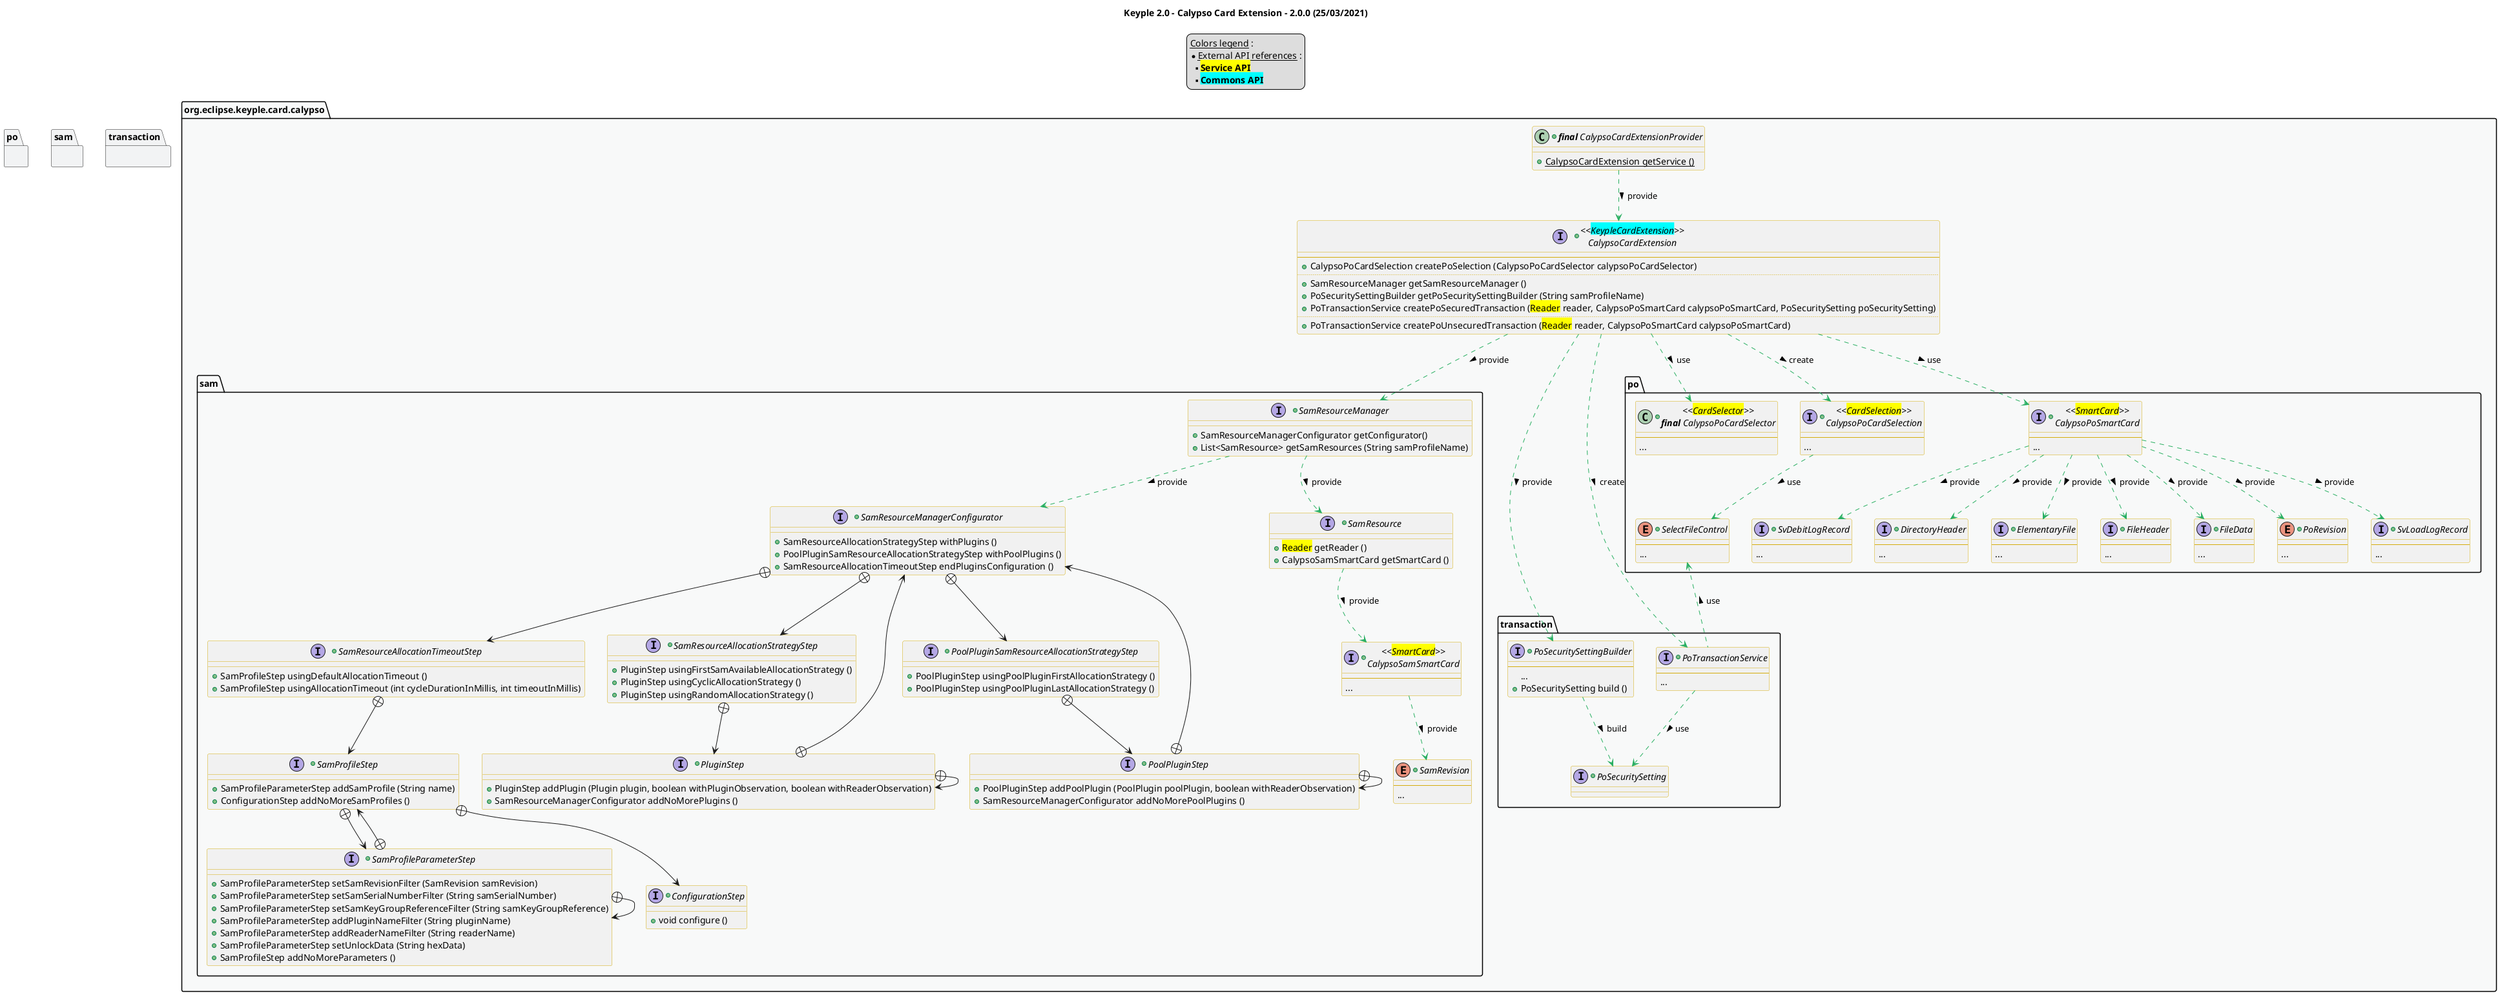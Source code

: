 @startuml
title
    Keyple 2.0 - Calypso Card Extension - 2.0.0 (25/03/2021)
end title

' == THEME ==

'Couleurs issues de : https://htmlcolorcodes.com/fr/tableau-de-couleur/tableau-de-couleur-design-plat/
!define C_GREY1 F8F9F9
!define C_GREY2 F2F3F4
!define C_GREY3 E5E7E9
!define C_GREY4 D7DBDD
!define C_GREY5 CACFD2
!define C_GREY6 BDC3C7
!define C_LINK 3498DB
!define C_USE 27AE60

skinparam Shadowing false
skinparam ClassFontStyle italic
skinparam ClassBorderColor #D4AC0D
skinparam stereotypeABorderColor #A9DCDF
skinparam stereotypeIBorderColor #B4A7E5
skinparam stereotypeCBorderColor #ADD1B2
skinparam stereotypeEBorderColor #EB93DF
' Red
skinparam ClassBackgroundColor<<red>> #FDEDEC
skinparam ClassBorderColor<<red>> #E74C3C
hide <<red>> stereotype
' Purple
skinparam ClassBackgroundColor<<purple>> #F4ECF7
skinparam ClassBorderColor<<purple>> #8E44AD
hide <<purple>> stereotype
' blue
skinparam ClassBackgroundColor<<blue>> #EBF5FB
skinparam ClassBorderColor<<blue>> #3498DB
hide <<blue>> stereotype
' Green
skinparam ClassBackgroundColor<<green>> #E9F7EF
skinparam ClassBorderColor<<green>> #27AE60
hide <<green>> stereotype
' Grey
skinparam ClassBackgroundColor<<grey>> #EAECEE
skinparam ClassBorderColor<<grey>> #2C3E50
hide <<grey>> stereotype

' == CONTENT ==

legend top
    __Colors legend__ :
    * __External API references__ :
    ** <back:yellow>**Service API**</back>
    ** <back:cyan>**Commons API**</back>
end legend

package "org.eclipse.keyple.card.calypso" as calypso {
    +class "**final** CalypsoCardExtensionProvider" as CalypsoCardExtensionProvider {
        +{static} CalypsoCardExtension getService ()
    }
    +interface "<<<back:cyan>KeypleCardExtension</back>>>\nCalypsoCardExtension" as CalypsoCardExtension {
        --
        +CalypsoPoCardSelection createPoSelection (CalypsoPoCardSelector calypsoPoCardSelector)
        ..
        +SamResourceManager getSamResourceManager ()
        +PoSecuritySettingBuilder getPoSecuritySettingBuilder (String samProfileName)
        +PoTransactionService createPoSecuredTransaction (<back:yellow>Reader</back> reader, CalypsoPoSmartCard calypsoPoSmartCard, PoSecuritySetting poSecuritySetting)
        ..
        +PoTransactionService createPoUnsecuredTransaction (<back:yellow>Reader</back> reader, CalypsoPoSmartCard calypsoPoSmartCard)
    }
    package po {
        +class "<<<back:yellow>CardSelector</back>>>\n**final** CalypsoPoCardSelector" as CalypsoPoCardSelector {
            --
            ...
        }
        +interface "<<<back:yellow>CardSelection</back>>>\nCalypsoPoCardSelection" as CalypsoPoCardSelection {
            --
            ...
        }
        +enum SelectFileControl {
            --
            ...
        }
        +interface "<<<back:yellow>SmartCard</back>>>\nCalypsoPoSmartCard" as CalypsoPoSmartCard {
            --
            ...
        }
        +interface DirectoryHeader {
            --
            ...
        }
        +interface ElementaryFile {
            --
            ...
        }
        +interface FileHeader {
            --
            ...
        }
        +interface FileData {
            --
            ...
        }
        +enum PoRevision {
            --
            ...
        }
        +interface SvLoadLogRecord {
            --
            ...
        }
        +interface SvDebitLogRecord {
            --
            ...
        }
    }
    package sam {
        +interface "<<<back:yellow>SmartCard</back>>>\nCalypsoSamSmartCard" as CalypsoSamSmartCard {
            --
            ...
        }

        +interface SamResourceManagerConfigurator {
            +SamResourceAllocationStrategyStep withPlugins ()
            +PoolPluginSamResourceAllocationStrategyStep withPoolPlugins ()
            +SamResourceAllocationTimeoutStep endPluginsConfiguration ()
        }

        +interface SamResourceAllocationStrategyStep {
            +PluginStep usingFirstSamAvailableAllocationStrategy ()
            +PluginStep usingCyclicAllocationStrategy ()
            +PluginStep usingRandomAllocationStrategy ()
        }
        +interface PluginStep {
            +PluginStep addPlugin (Plugin plugin, boolean withPluginObservation, boolean withReaderObservation)
            +SamResourceManagerConfigurator addNoMorePlugins ()
        }

        +interface PoolPluginSamResourceAllocationStrategyStep {
            +PoolPluginStep usingPoolPluginFirstAllocationStrategy ()
            +PoolPluginStep usingPoolPluginLastAllocationStrategy ()
        }
        +interface PoolPluginStep {
            +PoolPluginStep addPoolPlugin (PoolPlugin poolPlugin, boolean withReaderObservation)
            +SamResourceManagerConfigurator addNoMorePoolPlugins ()
        }

        +interface SamResourceAllocationTimeoutStep {
            +SamProfileStep usingDefaultAllocationTimeout ()
            +SamProfileStep usingAllocationTimeout (int cycleDurationInMillis, int timeoutInMillis)
        }

        +interface SamProfileStep {
            +SamProfileParameterStep addSamProfile (String name)
            +ConfigurationStep addNoMoreSamProfiles ()
        }
        +interface SamProfileParameterStep {
            +SamProfileParameterStep setSamRevisionFilter (SamRevision samRevision)
            +SamProfileParameterStep setSamSerialNumberFilter (String samSerialNumber)
            +SamProfileParameterStep setSamKeyGroupReferenceFilter (String samKeyGroupReference)
            +SamProfileParameterStep addPluginNameFilter (String pluginName)
            +SamProfileParameterStep addReaderNameFilter (String readerName)
            +SamProfileParameterStep setUnlockData (String hexData)
            +SamProfileStep addNoMoreParameters ()
        }

        +interface ConfigurationStep {
            +void configure ()
        }

        '+class SamProfile {
        '    +String name
        '    +SamRevision samRevision
        '    +String serialNumber
        '    +String keyGroupReference
        '    +List<String> pluginsNames
        '    +List<String> readersNames
        '}
        '+class Manager {
        '    +Map<String, SamProfile> samProfileByName
        '    +Map<SamProfile, List<SamResource>> samResourcesBySamProfile
        '    +Set<SamResource> busySamResources
        '    +SamResource allocateSamResource (String samProfileName)
        '    +void releaseSamResource (SamResource samResource)
        '}

        +interface SamResourceManager {
            +SamResourceManagerConfigurator getConfigurator()
            +List<SamResource> getSamResources (String samProfileName)
        }
        +interface SamResource {
            +<back:yellow>Reader</back> getReader ()
            +CalypsoSamSmartCard getSmartCard ()
        }
        +enum SamRevision {
            --
            ...
        }
    }
    package transaction {
        +interface PoTransactionService {
            --
            ...
        }
        +interface PoSecuritySettingBuilder {
            --
            ...
            +PoSecuritySetting build ()
        }
        +interface PoSecuritySetting {
        }
    }
}

' Associations

CalypsoCardExtensionProvider ..> CalypsoCardExtension #C_USE : provide >

CalypsoCardExtension ..> SamResourceManager #C_USE : provide >
CalypsoCardExtension ..> PoSecuritySettingBuilder #C_USE : provide >
CalypsoCardExtension ..> CalypsoPoCardSelection #C_USE : create >
CalypsoCardExtension ..> CalypsoPoCardSelector #C_USE : use >
CalypsoCardExtension ..> CalypsoPoSmartCard #C_USE : use >
CalypsoCardExtension ..> PoTransactionService #C_USE : create >

PoSecuritySettingBuilder ..> PoSecuritySetting #C_USE : build >

PoTransactionService ..> PoSecuritySetting #C_USE : use >
PoTransactionService .up.> SelectFileControl #C_USE : use >

SamResourceManager ..> SamResource #C_USE : provide >
SamResourceManager ..> SamResourceManagerConfigurator #C_USE : provide >

SamResource ..> CalypsoSamSmartCard #C_USE : provide >

CalypsoSamSmartCard ..> SamRevision #C_USE : provide >

CalypsoPoCardSelection ..> SelectFileControl #C_USE : use >

CalypsoPoSmartCard ..> DirectoryHeader #C_USE : provide >
CalypsoPoSmartCard ..> ElementaryFile #C_USE : provide >
CalypsoPoSmartCard ..> FileHeader #C_USE : provide >
CalypsoPoSmartCard ..> FileData #C_USE : provide >
CalypsoPoSmartCard ..> PoRevision #C_USE : provide >
CalypsoPoSmartCard ..> SvLoadLogRecord #C_USE : provide >
CalypsoPoSmartCard ..> SvDebitLogRecord #C_USE : provide >


SamResourceManagerConfigurator +--> SamResourceAllocationStrategyStep
SamResourceManagerConfigurator +--> PoolPluginSamResourceAllocationStrategyStep
SamResourceManagerConfigurator +--> SamResourceAllocationTimeoutStep

SamResourceAllocationStrategyStep +--> PluginStep

PluginStep +--> PluginStep
PluginStep +-up-> SamResourceManagerConfigurator

PoolPluginSamResourceAllocationStrategyStep +--> PoolPluginStep

PoolPluginStep +--> PoolPluginStep
PoolPluginStep +-up-> SamResourceManagerConfigurator

SamResourceAllocationTimeoutStep +--> SamProfileStep

SamProfileStep +--> SamProfileParameterStep
SamProfileStep +--> ConfigurationStep

SamProfileParameterStep +--> SamProfileParameterStep
SamProfileParameterStep +-up-> SamProfileStep

' == LAYOUT ==

'PoRevision -[hidden]- SamResourceManagerBuilder

' == STYLE ==

package calypso #C_GREY1 {}
package po #C_GREY2 {}
package sam #C_GREY2 {}
package transaction #C_GREY2 {}


@enduml